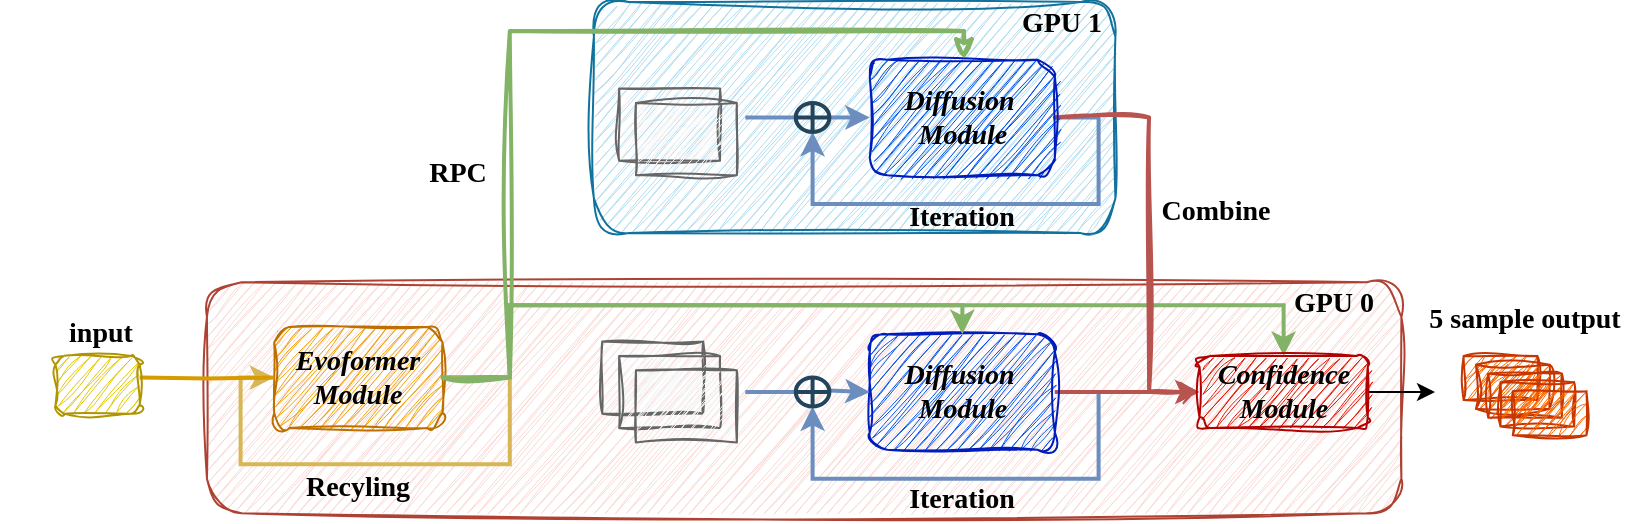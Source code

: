 <mxfile version="27.0.5">
  <diagram name="第 1 页" id="p126cNRt7oJayWT31wWm">
    <mxGraphModel dx="2233" dy="772" grid="1" gridSize="10" guides="1" tooltips="1" connect="1" arrows="1" fold="1" page="1" pageScale="1" pageWidth="827" pageHeight="1169" math="0" shadow="0">
      <root>
        <mxCell id="0" />
        <mxCell id="1" parent="0" />
        <mxCell id="JrNoatm9hclG0QZ2ZJXa-1" value="" style="group;fontSize=14;fontStyle=1" parent="1" vertex="1" connectable="0">
          <mxGeometry x="-103" y="140" width="813" height="260" as="geometry" />
        </mxCell>
        <mxCell id="BXwPxJwxkq0CWPyWvuHf-78" value="" style="rounded=1;whiteSpace=wrap;html=1;fillColor=#fad9d5;strokeColor=#ae4132;glass=0;shadow=0;sketch=1;curveFitting=1;jiggle=2;fontFamily=Comic Sans MS;fontSize=14;fontStyle=1" parent="JrNoatm9hclG0QZ2ZJXa-1" vertex="1">
          <mxGeometry x="103.465" y="140.111" width="597.237" height="115.556" as="geometry" />
        </mxCell>
        <mxCell id="BXwPxJwxkq0CWPyWvuHf-61" value="" style="rounded=1;whiteSpace=wrap;html=1;fillColor=#b1ddf0;strokeColor=#10739e;sketch=1;curveFitting=1;jiggle=2;fontFamily=Comic Sans MS;fontSize=14;fontStyle=1" parent="JrNoatm9hclG0QZ2ZJXa-1" vertex="1">
          <mxGeometry x="296.936" width="260.766" height="115.556" as="geometry" />
        </mxCell>
        <mxCell id="BXwPxJwxkq0CWPyWvuHf-25" value="" style="edgeStyle=orthogonalEdgeStyle;rounded=0;orthogonalLoop=1;jettySize=auto;html=1;exitX=1;exitY=0.5;exitDx=0;exitDy=0;entryX=0.5;entryY=1;entryDx=0;entryDy=0;fillColor=#dae8fc;strokeColor=#6c8ebf;strokeWidth=2;fontFamily=Comic Sans MS;fontSize=14;fontStyle=1" parent="JrNoatm9hclG0QZ2ZJXa-1" source="BXwPxJwxkq0CWPyWvuHf-1" target="BXwPxJwxkq0CWPyWvuHf-43" edge="1">
          <mxGeometry relative="1" as="geometry">
            <mxPoint x="414.702" y="195" as="targetPoint" />
            <Array as="points">
              <mxPoint x="549.29" y="195" />
              <mxPoint x="549.29" y="238.333" />
              <mxPoint x="406.29" y="238.333" />
            </Array>
            <mxPoint as="offset" />
          </mxGeometry>
        </mxCell>
        <mxCell id="BXwPxJwxkq0CWPyWvuHf-73" style="edgeStyle=orthogonalEdgeStyle;rounded=0;orthogonalLoop=1;jettySize=auto;html=1;exitX=1;exitY=0.5;exitDx=0;exitDy=0;entryX=0;entryY=0.5;entryDx=0;entryDy=0;fillColor=#f8cecc;strokeColor=#b85450;strokeWidth=2;fontFamily=Comic Sans MS;fontSize=14;fontStyle=1" parent="JrNoatm9hclG0QZ2ZJXa-1" source="BXwPxJwxkq0CWPyWvuHf-1" target="BXwPxJwxkq0CWPyWvuHf-72" edge="1">
          <mxGeometry relative="1" as="geometry" />
        </mxCell>
        <mxCell id="BXwPxJwxkq0CWPyWvuHf-1" value="&lt;i&gt;&lt;span&gt;&lt;font style=&quot;color: rgb(0, 0, 0);&quot;&gt;Diffusion&amp;nbsp;&lt;/font&gt;&lt;/span&gt;&lt;/i&gt;&lt;div&gt;&lt;i&gt;&lt;span&gt;&lt;font style=&quot;color: rgb(0, 0, 0);&quot;&gt;Module&lt;/font&gt;&lt;/span&gt;&lt;/i&gt;&lt;/div&gt;" style="rounded=1;whiteSpace=wrap;html=1;fillColor=#0050ef;strokeColor=#001DBC;sketch=1;curveFitting=1;jiggle=2;fontColor=#ffffff;fontFamily=Comic Sans MS;fontSize=14;fontStyle=1" parent="JrNoatm9hclG0QZ2ZJXa-1" vertex="1">
          <mxGeometry x="434.89" y="166.111" width="92.53" height="57.778" as="geometry" />
        </mxCell>
        <mxCell id="BXwPxJwxkq0CWPyWvuHf-75" style="edgeStyle=orthogonalEdgeStyle;rounded=0;orthogonalLoop=1;jettySize=auto;html=1;exitX=1;exitY=0.5;exitDx=0;exitDy=0;entryX=0.5;entryY=0;entryDx=0;entryDy=0;fillColor=#d5e8d4;strokeColor=#82b366;strokeWidth=2;fontFamily=Comic Sans MS;fontSize=14;fontStyle=1" parent="JrNoatm9hclG0QZ2ZJXa-1" source="BXwPxJwxkq0CWPyWvuHf-2" target="BXwPxJwxkq0CWPyWvuHf-1" edge="1">
          <mxGeometry relative="1" as="geometry">
            <Array as="points">
              <mxPoint x="254.877" y="187.778" />
              <mxPoint x="254.877" y="151.667" />
              <mxPoint x="481.155" y="151.667" />
            </Array>
          </mxGeometry>
        </mxCell>
        <mxCell id="BXwPxJwxkq0CWPyWvuHf-77" style="edgeStyle=orthogonalEdgeStyle;rounded=0;orthogonalLoop=1;jettySize=auto;html=1;exitX=1;exitY=0.5;exitDx=0;exitDy=0;entryX=0.5;entryY=0;entryDx=0;entryDy=0;fillColor=#d5e8d4;strokeColor=#82b366;strokeWidth=2;fontFamily=Comic Sans MS;fontSize=14;fontStyle=1" parent="JrNoatm9hclG0QZ2ZJXa-1" source="BXwPxJwxkq0CWPyWvuHf-2" target="BXwPxJwxkq0CWPyWvuHf-72" edge="1">
          <mxGeometry relative="1" as="geometry">
            <Array as="points">
              <mxPoint x="254.877" y="187.778" />
              <mxPoint x="254.877" y="151.667" />
              <mxPoint x="641.82" y="151.667" />
            </Array>
          </mxGeometry>
        </mxCell>
        <mxCell id="BXwPxJwxkq0CWPyWvuHf-2" value="&lt;span&gt;&lt;i&gt;Evoformer&lt;/i&gt;&lt;/span&gt;&lt;div&gt;&lt;span&gt;&lt;i&gt;Module&lt;/i&gt;&lt;/span&gt;&lt;/div&gt;" style="rounded=1;whiteSpace=wrap;html=1;fillColor=#f0a30a;strokeColor=#BD7000;sketch=1;curveFitting=1;jiggle=2;fontColor=#000000;fontFamily=Comic Sans MS;fontSize=14;fontStyle=1" parent="JrNoatm9hclG0QZ2ZJXa-1" vertex="1">
          <mxGeometry x="137.112" y="162.5" width="84.118" height="50.556" as="geometry" />
        </mxCell>
        <mxCell id="BXwPxJwxkq0CWPyWvuHf-3" style="edgeStyle=orthogonalEdgeStyle;rounded=0;orthogonalLoop=1;jettySize=auto;html=1;exitX=1;exitY=0.5;exitDx=0;exitDy=0;entryX=0;entryY=0.5;entryDx=0;entryDy=0;fillColor=#fff2cc;strokeColor=#d6b656;strokeWidth=2;fontFamily=Comic Sans MS;fontSize=14;fontStyle=1" parent="JrNoatm9hclG0QZ2ZJXa-1" source="BXwPxJwxkq0CWPyWvuHf-2" target="BXwPxJwxkq0CWPyWvuHf-2" edge="1">
          <mxGeometry relative="1" as="geometry">
            <Array as="points">
              <mxPoint x="254.877" y="187.778" />
              <mxPoint x="254.877" y="231.111" />
              <mxPoint x="120.289" y="231.111" />
              <mxPoint x="120.289" y="187.778" />
            </Array>
          </mxGeometry>
        </mxCell>
        <mxCell id="BXwPxJwxkq0CWPyWvuHf-4" value="&lt;span&gt;Recyling&lt;/span&gt;" style="text;html=1;align=center;verticalAlign=middle;whiteSpace=wrap;rounded=0;fontFamily=Comic Sans MS;fontSize=14;fontStyle=1" parent="JrNoatm9hclG0QZ2ZJXa-1" vertex="1">
          <mxGeometry x="153.936" y="231.833" width="50.471" height="21.667" as="geometry" />
        </mxCell>
        <mxCell id="BXwPxJwxkq0CWPyWvuHf-13" value="" style="rounded=0;whiteSpace=wrap;html=1;fillColor=#f5f5f5;fontColor=#333333;strokeColor=#666666;sketch=1;curveFitting=1;jiggle=2;fontFamily=Comic Sans MS;fontSize=14;fontStyle=1" parent="JrNoatm9hclG0QZ2ZJXa-1" vertex="1">
          <mxGeometry x="301.142" y="169.722" width="50.471" height="36.111" as="geometry" />
        </mxCell>
        <mxCell id="BXwPxJwxkq0CWPyWvuHf-20" value="" style="rounded=0;whiteSpace=wrap;html=1;fillColor=#f5f5f5;fontColor=#333333;strokeColor=#666666;sketch=1;curveFitting=1;jiggle=2;fontFamily=Comic Sans MS;fontSize=14;fontStyle=1" parent="JrNoatm9hclG0QZ2ZJXa-1" vertex="1">
          <mxGeometry x="309.554" y="176.944" width="50.471" height="36.111" as="geometry" />
        </mxCell>
        <mxCell id="BXwPxJwxkq0CWPyWvuHf-23" value="" style="endArrow=classic;html=1;rounded=0;entryX=0;entryY=0.5;entryDx=0;entryDy=0;fillColor=#dae8fc;strokeColor=#6c8ebf;strokeWidth=2;fontFamily=Comic Sans MS;fontSize=14;fontStyle=1" parent="JrNoatm9hclG0QZ2ZJXa-1" source="BXwPxJwxkq0CWPyWvuHf-43" target="BXwPxJwxkq0CWPyWvuHf-1" edge="1">
          <mxGeometry width="50" height="50" relative="1" as="geometry">
            <mxPoint x="372.643" y="194.639" as="sourcePoint" />
            <mxPoint x="426.478" y="194.639" as="targetPoint" />
          </mxGeometry>
        </mxCell>
        <mxCell id="BXwPxJwxkq0CWPyWvuHf-27" style="edgeStyle=orthogonalEdgeStyle;rounded=0;orthogonalLoop=1;jettySize=auto;html=1;entryX=0;entryY=0.5;entryDx=0;entryDy=0;endArrow=none;startFill=0;fillColor=#ffe6cc;strokeColor=#d79b00;strokeWidth=2;fontFamily=Comic Sans MS;fontSize=14;fontStyle=1" parent="JrNoatm9hclG0QZ2ZJXa-1" target="BXwPxJwxkq0CWPyWvuHf-2" edge="1">
          <mxGeometry relative="1" as="geometry">
            <mxPoint x="69.818" y="187.778" as="sourcePoint" />
          </mxGeometry>
        </mxCell>
        <mxCell id="BXwPxJwxkq0CWPyWvuHf-26" value="" style="rounded=1;whiteSpace=wrap;html=1;fillColor=#e3c800;strokeColor=#B09500;sketch=1;curveFitting=1;jiggle=2;fontColor=#000000;fontFamily=Comic Sans MS;fontSize=14;fontStyle=1" parent="JrNoatm9hclG0QZ2ZJXa-1" vertex="1">
          <mxGeometry x="27.759" y="176.944" width="42.059" height="28.889" as="geometry" />
        </mxCell>
        <mxCell id="BXwPxJwxkq0CWPyWvuHf-41" value="&lt;span&gt;&lt;font&gt;RPC&lt;/font&gt;&lt;/span&gt;" style="text;html=1;align=center;verticalAlign=middle;whiteSpace=wrap;rounded=0;strokeWidth=3;fontFamily=Comic Sans MS;fontSize=14;fontStyle=1" parent="JrNoatm9hclG0QZ2ZJXa-1" vertex="1">
          <mxGeometry x="204.407" y="75.111" width="50.471" height="21.667" as="geometry" />
        </mxCell>
        <mxCell id="BXwPxJwxkq0CWPyWvuHf-44" value="" style="endArrow=none;html=1;rounded=0;entryX=0;entryY=0.5;entryDx=0;entryDy=0;startFill=0;strokeWidth=2;fillColor=#dae8fc;strokeColor=#6c8ebf;fontFamily=Comic Sans MS;fontSize=14;fontStyle=1" parent="JrNoatm9hclG0QZ2ZJXa-1" target="BXwPxJwxkq0CWPyWvuHf-43" edge="1">
          <mxGeometry width="50" height="50" relative="1" as="geometry">
            <mxPoint x="372.643" y="195" as="sourcePoint" />
            <mxPoint x="426.478" y="194.639" as="targetPoint" />
          </mxGeometry>
        </mxCell>
        <mxCell id="BXwPxJwxkq0CWPyWvuHf-43" value="" style="shape=orEllipse;perimeter=ellipsePerimeter;whiteSpace=wrap;html=1;backgroundOutline=1;fillColor=none;strokeColor=#23445d;strokeWidth=2;fontFamily=Comic Sans MS;fontSize=14;fontStyle=1" parent="JrNoatm9hclG0QZ2ZJXa-1" vertex="1">
          <mxGeometry x="397.878" y="187.778" width="16.824" height="14.444" as="geometry" />
        </mxCell>
        <mxCell id="BXwPxJwxkq0CWPyWvuHf-45" value="" style="edgeStyle=orthogonalEdgeStyle;rounded=0;orthogonalLoop=1;jettySize=auto;html=1;exitX=1;exitY=0.5;exitDx=0;exitDy=0;entryX=0.5;entryY=1;entryDx=0;entryDy=0;fillColor=#dae8fc;strokeColor=#6c8ebf;strokeWidth=2;fontFamily=Comic Sans MS;fontSize=14;fontStyle=1" parent="JrNoatm9hclG0QZ2ZJXa-1" source="BXwPxJwxkq0CWPyWvuHf-46" edge="1">
          <mxGeometry relative="1" as="geometry">
            <mxPoint x="406.29" y="64.957" as="targetPoint" />
            <Array as="points">
              <mxPoint x="549.29" y="57.734" />
              <mxPoint x="549.29" y="101.068" />
              <mxPoint x="406.29" y="101.068" />
            </Array>
          </mxGeometry>
        </mxCell>
        <mxCell id="BXwPxJwxkq0CWPyWvuHf-65" style="edgeStyle=orthogonalEdgeStyle;rounded=0;orthogonalLoop=1;jettySize=auto;html=1;exitX=1;exitY=0.5;exitDx=0;exitDy=0;fillColor=#f8cecc;strokeColor=#b85450;strokeWidth=2;sketch=1;curveFitting=1;jiggle=2;fontFamily=Comic Sans MS;fontSize=14;fontStyle=1" parent="JrNoatm9hclG0QZ2ZJXa-1" source="BXwPxJwxkq0CWPyWvuHf-46" edge="1">
          <mxGeometry relative="1" as="geometry">
            <mxPoint x="599.761" y="195" as="targetPoint" />
            <Array as="points">
              <mxPoint x="574.526" y="57.778" />
              <mxPoint x="574.526" y="195" />
            </Array>
          </mxGeometry>
        </mxCell>
        <mxCell id="BXwPxJwxkq0CWPyWvuHf-46" value="&lt;i&gt;&lt;span&gt;&lt;font style=&quot;color: rgb(0, 0, 0);&quot;&gt;Diffusion&amp;nbsp;&lt;/font&gt;&lt;/span&gt;&lt;/i&gt;&lt;div&gt;&lt;i&gt;&lt;span&gt;&lt;font style=&quot;color: rgb(0, 0, 0);&quot;&gt;Module&lt;/font&gt;&lt;/span&gt;&lt;/i&gt;&lt;/div&gt;" style="rounded=1;whiteSpace=wrap;html=1;fillColor=#0050ef;strokeColor=#001DBC;sketch=1;curveFitting=1;jiggle=2;fontColor=#ffffff;fontFamily=Comic Sans MS;fontSize=14;fontStyle=1" parent="JrNoatm9hclG0QZ2ZJXa-1" vertex="1">
          <mxGeometry x="434.89" y="28.846" width="92.53" height="57.778" as="geometry" />
        </mxCell>
        <mxCell id="BXwPxJwxkq0CWPyWvuHf-47" style="edgeStyle=orthogonalEdgeStyle;rounded=0;orthogonalLoop=1;jettySize=auto;html=1;fillColor=#d5e8d4;strokeColor=#82b366;entryX=0.5;entryY=0;entryDx=0;entryDy=0;strokeWidth=2;sketch=1;curveFitting=1;jiggle=2;fontFamily=Comic Sans MS;fontSize=14;fontStyle=1" parent="JrNoatm9hclG0QZ2ZJXa-1" target="BXwPxJwxkq0CWPyWvuHf-46" edge="1">
          <mxGeometry relative="1" as="geometry">
            <mxPoint x="381.054" y="50.512" as="targetPoint" />
            <Array as="points">
              <mxPoint x="254.877" y="187.778" />
              <mxPoint x="254.877" y="14.444" />
              <mxPoint x="481.996" y="14.444" />
              <mxPoint x="481.996" y="28.889" />
            </Array>
            <mxPoint x="221.23" y="187.778" as="sourcePoint" />
          </mxGeometry>
        </mxCell>
        <mxCell id="BXwPxJwxkq0CWPyWvuHf-51" value="" style="rounded=0;whiteSpace=wrap;html=1;fillColor=#f5f5f5;fontColor=#333333;strokeColor=#666666;sketch=1;curveFitting=1;jiggle=2;fontFamily=Comic Sans MS;fontSize=14;fontStyle=1" parent="JrNoatm9hclG0QZ2ZJXa-1" vertex="1">
          <mxGeometry x="309.554" y="43.29" width="50.471" height="36.111" as="geometry" />
        </mxCell>
        <mxCell id="BXwPxJwxkq0CWPyWvuHf-52" value="" style="rounded=0;whiteSpace=wrap;html=1;fillColor=#f5f5f5;fontColor=#333333;strokeColor=#666666;sketch=1;curveFitting=1;jiggle=2;fontFamily=Comic Sans MS;fontSize=14;fontStyle=1" parent="JrNoatm9hclG0QZ2ZJXa-1" vertex="1">
          <mxGeometry x="317.966" y="50.512" width="50.471" height="36.111" as="geometry" />
        </mxCell>
        <mxCell id="BXwPxJwxkq0CWPyWvuHf-54" value="" style="endArrow=classic;html=1;rounded=0;entryX=0;entryY=0.5;entryDx=0;entryDy=0;fillColor=#dae8fc;strokeColor=#6c8ebf;strokeWidth=2;fontFamily=Comic Sans MS;fontSize=14;fontStyle=1" parent="JrNoatm9hclG0QZ2ZJXa-1" target="BXwPxJwxkq0CWPyWvuHf-46" edge="1">
          <mxGeometry width="50" height="50" relative="1" as="geometry">
            <mxPoint x="414.702" y="57.734" as="sourcePoint" />
            <mxPoint x="426.478" y="57.373" as="targetPoint" />
          </mxGeometry>
        </mxCell>
        <mxCell id="BXwPxJwxkq0CWPyWvuHf-57" value="" style="endArrow=none;html=1;rounded=0;entryX=0;entryY=0.5;entryDx=0;entryDy=0;startFill=0;fillColor=#dae8fc;strokeColor=#6c8ebf;strokeWidth=2;fontFamily=Comic Sans MS;fontSize=14;fontStyle=1" parent="JrNoatm9hclG0QZ2ZJXa-1" edge="1">
          <mxGeometry width="50" height="50" relative="1" as="geometry">
            <mxPoint x="372.643" y="57.734" as="sourcePoint" />
            <mxPoint x="397.878" y="57.734" as="targetPoint" />
          </mxGeometry>
        </mxCell>
        <mxCell id="BXwPxJwxkq0CWPyWvuHf-64" value="" style="rounded=0;whiteSpace=wrap;html=1;fillColor=#f5f5f5;fontColor=#333333;strokeColor=#666666;sketch=1;curveFitting=1;jiggle=2;fontFamily=Comic Sans MS;fontSize=14;fontStyle=1" parent="JrNoatm9hclG0QZ2ZJXa-1" vertex="1">
          <mxGeometry x="317.966" y="184.167" width="50.471" height="36.111" as="geometry" />
        </mxCell>
        <mxCell id="BXwPxJwxkq0CWPyWvuHf-68" value="" style="shape=orEllipse;perimeter=ellipsePerimeter;whiteSpace=wrap;html=1;backgroundOutline=1;fillColor=none;strokeColor=#23445d;strokeWidth=2;fontFamily=Comic Sans MS;fontSize=14;fontStyle=1" parent="JrNoatm9hclG0QZ2ZJXa-1" vertex="1">
          <mxGeometry x="397.878" y="50.512" width="16.824" height="14.444" as="geometry" />
        </mxCell>
        <mxCell id="BXwPxJwxkq0CWPyWvuHf-69" value="&lt;span&gt;Iteration&lt;/span&gt;" style="text;html=1;align=center;verticalAlign=middle;whiteSpace=wrap;rounded=0;fontFamily=Comic Sans MS;fontSize=14;fontStyle=1" parent="JrNoatm9hclG0QZ2ZJXa-1" vertex="1">
          <mxGeometry x="455.919" y="238.333" width="50.471" height="21.667" as="geometry" />
        </mxCell>
        <mxCell id="BXwPxJwxkq0CWPyWvuHf-70" value="&lt;span&gt;Iteration&lt;/span&gt;" style="text;html=1;align=center;verticalAlign=middle;whiteSpace=wrap;rounded=0;fontFamily=Comic Sans MS;fontSize=14;fontStyle=1" parent="JrNoatm9hclG0QZ2ZJXa-1" vertex="1">
          <mxGeometry x="455.919" y="96.778" width="50.471" height="21.667" as="geometry" />
        </mxCell>
        <mxCell id="BXwPxJwxkq0CWPyWvuHf-79" style="edgeStyle=orthogonalEdgeStyle;rounded=0;orthogonalLoop=1;jettySize=auto;html=1;exitX=1;exitY=0.5;exitDx=0;exitDy=0;fontFamily=Comic Sans MS;fontSize=14;fontStyle=1" parent="JrNoatm9hclG0QZ2ZJXa-1" source="BXwPxJwxkq0CWPyWvuHf-72" edge="1">
          <mxGeometry relative="1" as="geometry">
            <mxPoint x="717.526" y="195.212" as="targetPoint" />
          </mxGeometry>
        </mxCell>
        <mxCell id="BXwPxJwxkq0CWPyWvuHf-72" value="&lt;span&gt;&lt;i&gt;&lt;font style=&quot;color: rgb(0, 0, 0);&quot;&gt;Confidence&lt;br&gt;Module&lt;/font&gt;&lt;/i&gt;&lt;/span&gt;" style="rounded=1;whiteSpace=wrap;html=1;fillColor=#e51400;strokeColor=#B20000;sketch=1;curveFitting=1;jiggle=2;fontColor=#ffffff;fontFamily=Comic Sans MS;fontSize=14;fontStyle=1" parent="JrNoatm9hclG0QZ2ZJXa-1" vertex="1">
          <mxGeometry x="599.761" y="176.944" width="84.118" height="36.111" as="geometry" />
        </mxCell>
        <mxCell id="BXwPxJwxkq0CWPyWvuHf-74" value="&lt;span&gt;&lt;font&gt;Combine&lt;/font&gt;&lt;/span&gt;" style="text;html=1;align=center;verticalAlign=middle;whiteSpace=wrap;rounded=0;fontFamily=Comic Sans MS;fontSize=14;fontStyle=1" parent="JrNoatm9hclG0QZ2ZJXa-1" vertex="1">
          <mxGeometry x="582.937" y="93.889" width="50.471" height="21.667" as="geometry" />
        </mxCell>
        <mxCell id="BXwPxJwxkq0CWPyWvuHf-96" value="" style="group;fontFamily=Comic Sans MS;fontSize=14;fontStyle=1" parent="JrNoatm9hclG0QZ2ZJXa-1" vertex="1" connectable="0">
          <mxGeometry x="731.826" y="176.944" width="61.406" height="39.722" as="geometry" />
        </mxCell>
        <mxCell id="BXwPxJwxkq0CWPyWvuHf-82" value="" style="rounded=0;whiteSpace=wrap;html=1;fillColor=#fa6800;fontColor=#000000;strokeColor=#C73500;sketch=1;curveFitting=1;jiggle=2;fontFamily=Comic Sans MS;fontSize=14;fontStyle=1" parent="BXwPxJwxkq0CWPyWvuHf-96" vertex="1">
          <mxGeometry width="36.844" height="22.068" as="geometry" />
        </mxCell>
        <mxCell id="BXwPxJwxkq0CWPyWvuHf-92" value="" style="rounded=0;whiteSpace=wrap;html=1;fillColor=#fa6800;fontColor=#000000;strokeColor=#C73500;sketch=1;curveFitting=1;jiggle=2;fontFamily=Comic Sans MS;fontSize=14;fontStyle=1" parent="BXwPxJwxkq0CWPyWvuHf-96" vertex="1">
          <mxGeometry x="6.141" y="4.414" width="36.844" height="22.068" as="geometry" />
        </mxCell>
        <mxCell id="BXwPxJwxkq0CWPyWvuHf-93" value="" style="rounded=0;whiteSpace=wrap;html=1;fillColor=#fa6800;fontColor=#000000;strokeColor=#C73500;sketch=1;curveFitting=1;jiggle=2;fontFamily=Comic Sans MS;fontSize=14;fontStyle=1" parent="BXwPxJwxkq0CWPyWvuHf-96" vertex="1">
          <mxGeometry x="12.281" y="8.827" width="36.844" height="22.068" as="geometry" />
        </mxCell>
        <mxCell id="BXwPxJwxkq0CWPyWvuHf-94" value="" style="rounded=0;whiteSpace=wrap;html=1;fillColor=#fa6800;fontColor=#000000;strokeColor=#C73500;sketch=1;curveFitting=1;jiggle=2;fontFamily=Comic Sans MS;fontSize=14;fontStyle=1" parent="BXwPxJwxkq0CWPyWvuHf-96" vertex="1">
          <mxGeometry x="18.422" y="13.241" width="36.844" height="22.068" as="geometry" />
        </mxCell>
        <mxCell id="BXwPxJwxkq0CWPyWvuHf-95" value="" style="rounded=0;whiteSpace=wrap;html=1;fillColor=#fa6800;fontColor=#000000;strokeColor=#C73500;sketch=1;curveFitting=1;jiggle=2;fontFamily=Comic Sans MS;fontSize=14;fontStyle=1" parent="BXwPxJwxkq0CWPyWvuHf-96" vertex="1">
          <mxGeometry x="24.562" y="17.654" width="36.844" height="22.068" as="geometry" />
        </mxCell>
        <mxCell id="BXwPxJwxkq0CWPyWvuHf-97" value="&lt;span&gt;GPU 0&lt;/span&gt;" style="text;html=1;align=center;verticalAlign=middle;whiteSpace=wrap;rounded=0;fontFamily=Comic Sans MS;fontSize=14;fontStyle=1" parent="JrNoatm9hclG0QZ2ZJXa-1" vertex="1">
          <mxGeometry x="641.82" y="140.111" width="50.471" height="21.667" as="geometry" />
        </mxCell>
        <mxCell id="BXwPxJwxkq0CWPyWvuHf-98" value="&lt;span&gt;GPU 1&lt;/span&gt;" style="text;html=1;align=center;verticalAlign=middle;whiteSpace=wrap;rounded=0;fontFamily=Comic Sans MS;fontSize=14;fontStyle=1" parent="JrNoatm9hclG0QZ2ZJXa-1" vertex="1">
          <mxGeometry x="506.39" width="50.471" height="21.667" as="geometry" />
        </mxCell>
        <mxCell id="BXwPxJwxkq0CWPyWvuHf-99" value="&lt;span&gt;5 sample output&lt;/span&gt;" style="text;html=1;align=center;verticalAlign=middle;whiteSpace=wrap;rounded=0;fontFamily=Comic Sans MS;fontSize=14;fontStyle=1" parent="JrNoatm9hclG0QZ2ZJXa-1" vertex="1">
          <mxGeometry x="712.058" y="148.056" width="100.942" height="21.667" as="geometry" />
        </mxCell>
        <mxCell id="BXwPxJwxkq0CWPyWvuHf-100" value="&lt;span&gt;input&lt;/span&gt;" style="text;html=1;align=center;verticalAlign=middle;whiteSpace=wrap;rounded=0;fontFamily=Comic Sans MS;fontSize=14;fontStyle=1" parent="JrNoatm9hclG0QZ2ZJXa-1" vertex="1">
          <mxGeometry y="155.278" width="100.942" height="21.667" as="geometry" />
        </mxCell>
      </root>
    </mxGraphModel>
  </diagram>
</mxfile>
